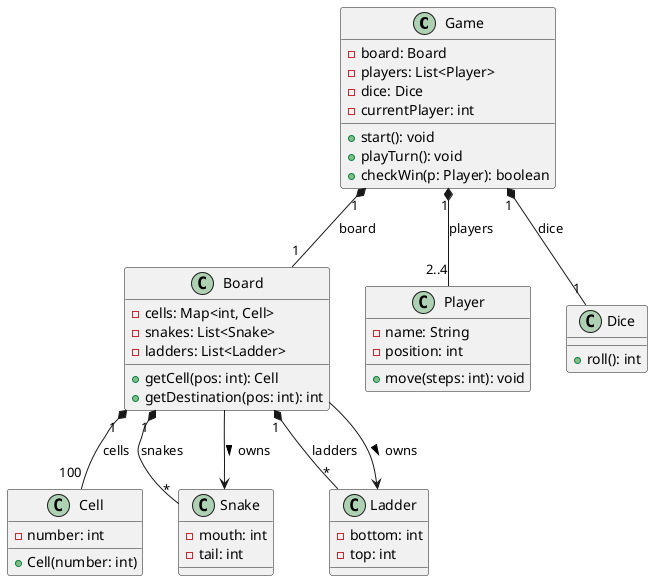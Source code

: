 Design a class diagram for the traditional game of Snake and Ladder with the following requirements:

 Board: A standard Snake and Ladder board contains 100 cells numbered from 1 to 100.
 Players: The game can be played by 2-4 players.
 Dice: The game will have a standard dice that can roll numbers between 1 to 6.
 Snakes: Snakes will have a start point (mouth) and an endpoint (tail).
         If a player lands on the mouth, they are taken down to the tail.
 Ladders: Ladders will have a start point (bottom) and an endpoint (top).
          If a player lands on the bottom, they climb up to the top.
 Turns: Players take turns in a round-robin fashion to roll the dice and move.
 Winning Condition: A player wins if they land on the 100th cell exactly. For example,
                    if a player is on the 99th cell, they must roll a 1 to win.
@startuml
'https://plantuml.com/class-diagram

class Game{
    -board: Board
    -players: List<Player>
    -dice: Dice
    -currentPlayer: int
    +start(): void
    +playTurn(): void
    +checkWin(p: Player): boolean
}

class Board{
    -cells: Map<int, Cell>
    -snakes: List<Snake>
    -ladders: List<Ladder>
        + getCell(pos: int): Cell
        + getDestination(pos: int): int
}

class Cell{
    -number: int
    +Cell(number: int)
}

class Player{
    -name: String
    -position: int
    +move(steps: int): void
}

class Dice{
    +roll(): int
}

class Snake{
    -mouth: int
    -tail: int
}

class Ladder{
    -bottom: int
    -top: int
}

' Relationships & Cardinality
Game       "1" *-- "1"    Board       : board
Game       "1" *-- "1"    Dice        : dice
Game       "1" *-- "2..4" Player      : players

Board      "1" *-- "100"  Cell        : cells
Board      "1" *-- "*"    Snake       : snakes
Board      "1" *-- "*"    Ladder      : ladders

' dependency
Board --> Snake : owns >
Board --> Ladder: owns >

@enduml